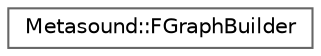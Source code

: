 digraph "Graphical Class Hierarchy"
{
 // INTERACTIVE_SVG=YES
 // LATEX_PDF_SIZE
  bgcolor="transparent";
  edge [fontname=Helvetica,fontsize=10,labelfontname=Helvetica,labelfontsize=10];
  node [fontname=Helvetica,fontsize=10,shape=box,height=0.2,width=0.4];
  rankdir="LR";
  Node0 [id="Node000000",label="Metasound::FGraphBuilder",height=0.2,width=0.4,color="grey40", fillcolor="white", style="filled",URL="$db/daa/classMetasound_1_1FGraphBuilder.html",tooltip="FGraphBuilder builds a FFrontendGraph from a FMetasoundDocument or FMetasoundFrontendClass."];
}
